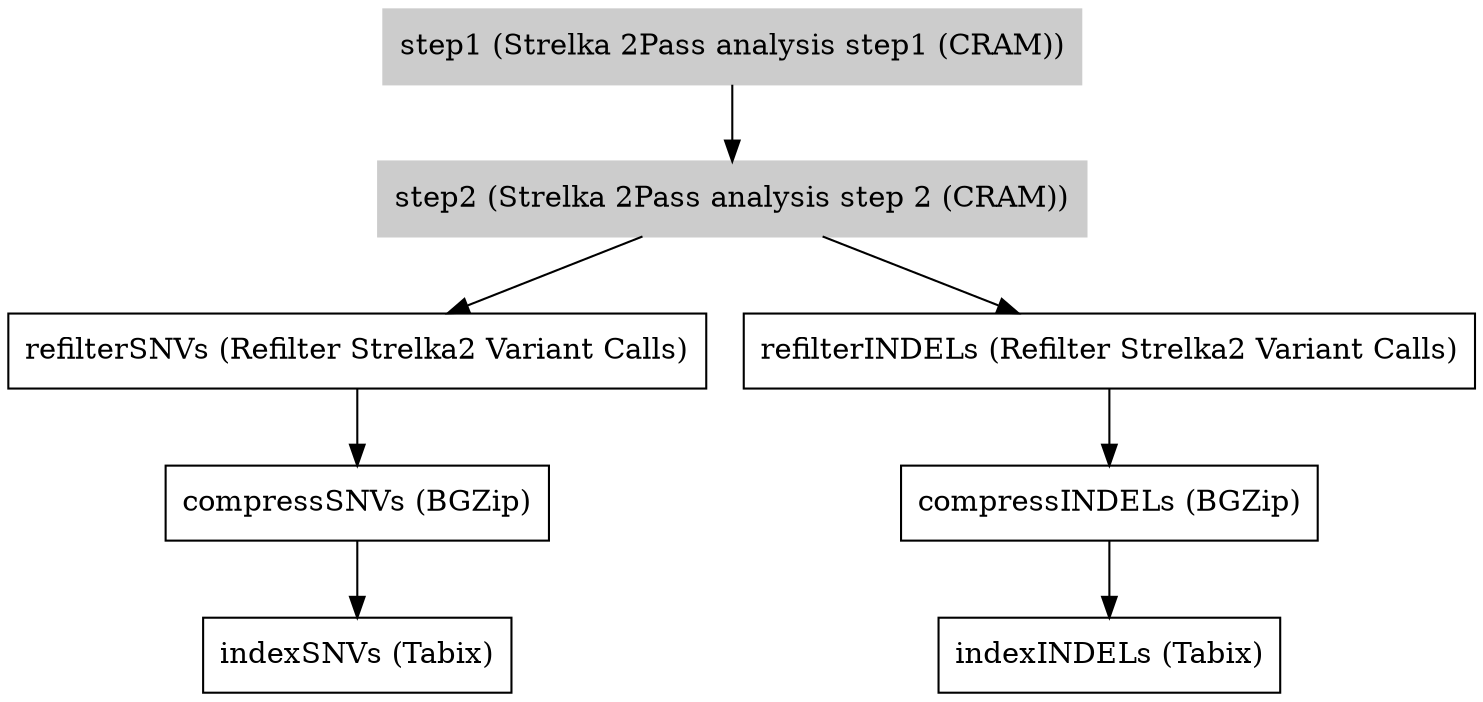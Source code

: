 // Strelka 2Pass analysis (CRAM)
digraph Strelka2PassWorkflowCram {
	node [shape=record]
	step1 [label="step1 (Strelka 2Pass analysis step1 (CRAM))" color=grey80 style=filled]
	step2 [label="step2 (Strelka 2Pass analysis step 2 (CRAM))" color=grey80 style=filled]
	refilterSNVs [label="refilterSNVs (Refilter Strelka2 Variant Calls)"]
	compressSNVs [label="compressSNVs (BGZip)"]
	indexSNVs [label="indexSNVs (Tabix)"]
	refilterINDELs [label="refilterINDELs (Refilter Strelka2 Variant Calls)"]
	compressINDELs [label="compressINDELs (BGZip)"]
	indexINDELs [label="indexINDELs (Tabix)"]
	step1 -> step2
	step2 -> refilterSNVs
	refilterSNVs -> compressSNVs
	compressSNVs -> indexSNVs
	step2 -> refilterINDELs
	refilterINDELs -> compressINDELs
	compressINDELs -> indexINDELs
}

